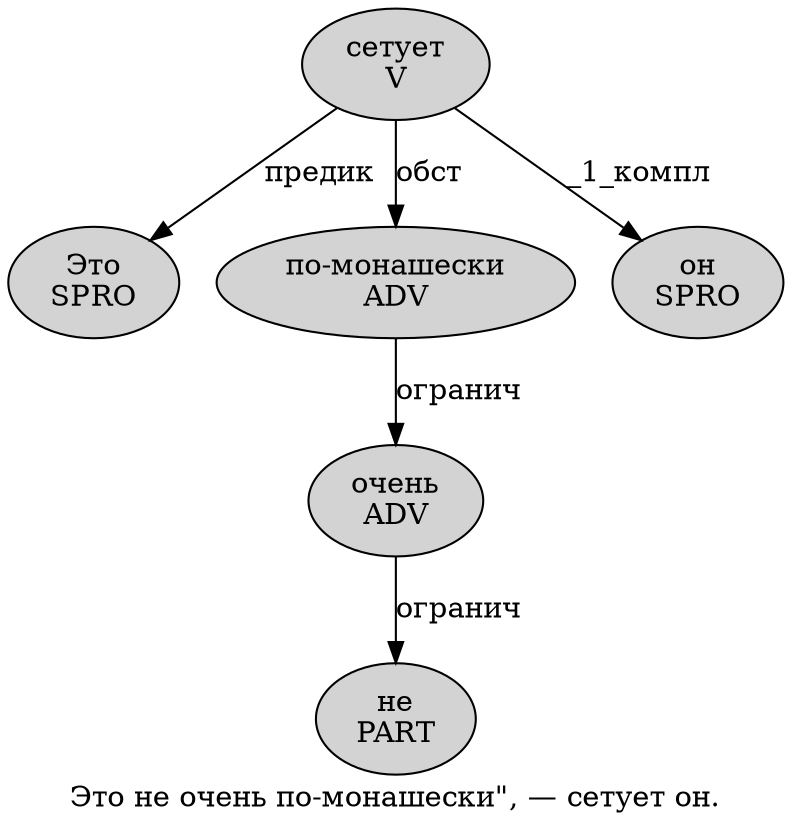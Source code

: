 digraph SENTENCE_827 {
	graph [label="Это не очень по-монашески\", — сетует он."]
	node [style=filled]
		0 [label="Это
SPRO" color="" fillcolor=lightgray penwidth=1 shape=ellipse]
		1 [label="не
PART" color="" fillcolor=lightgray penwidth=1 shape=ellipse]
		2 [label="очень
ADV" color="" fillcolor=lightgray penwidth=1 shape=ellipse]
		3 [label="по-монашески
ADV" color="" fillcolor=lightgray penwidth=1 shape=ellipse]
		7 [label="сетует
V" color="" fillcolor=lightgray penwidth=1 shape=ellipse]
		8 [label="он
SPRO" color="" fillcolor=lightgray penwidth=1 shape=ellipse]
			3 -> 2 [label="огранич"]
			7 -> 0 [label="предик"]
			7 -> 3 [label="обст"]
			7 -> 8 [label="_1_компл"]
			2 -> 1 [label="огранич"]
}
